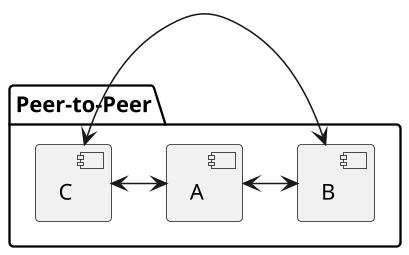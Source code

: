 @startuml

skinparam monochrome true
skinparam defaultFontName Droid Sans
skinparam dpi 150
skinparam componentStyle uml2

package "Peer-to-Peer" {
    component A
    component B
    component C
    A <-> B
    B <-> C
    C <-> A
}

@enduml
